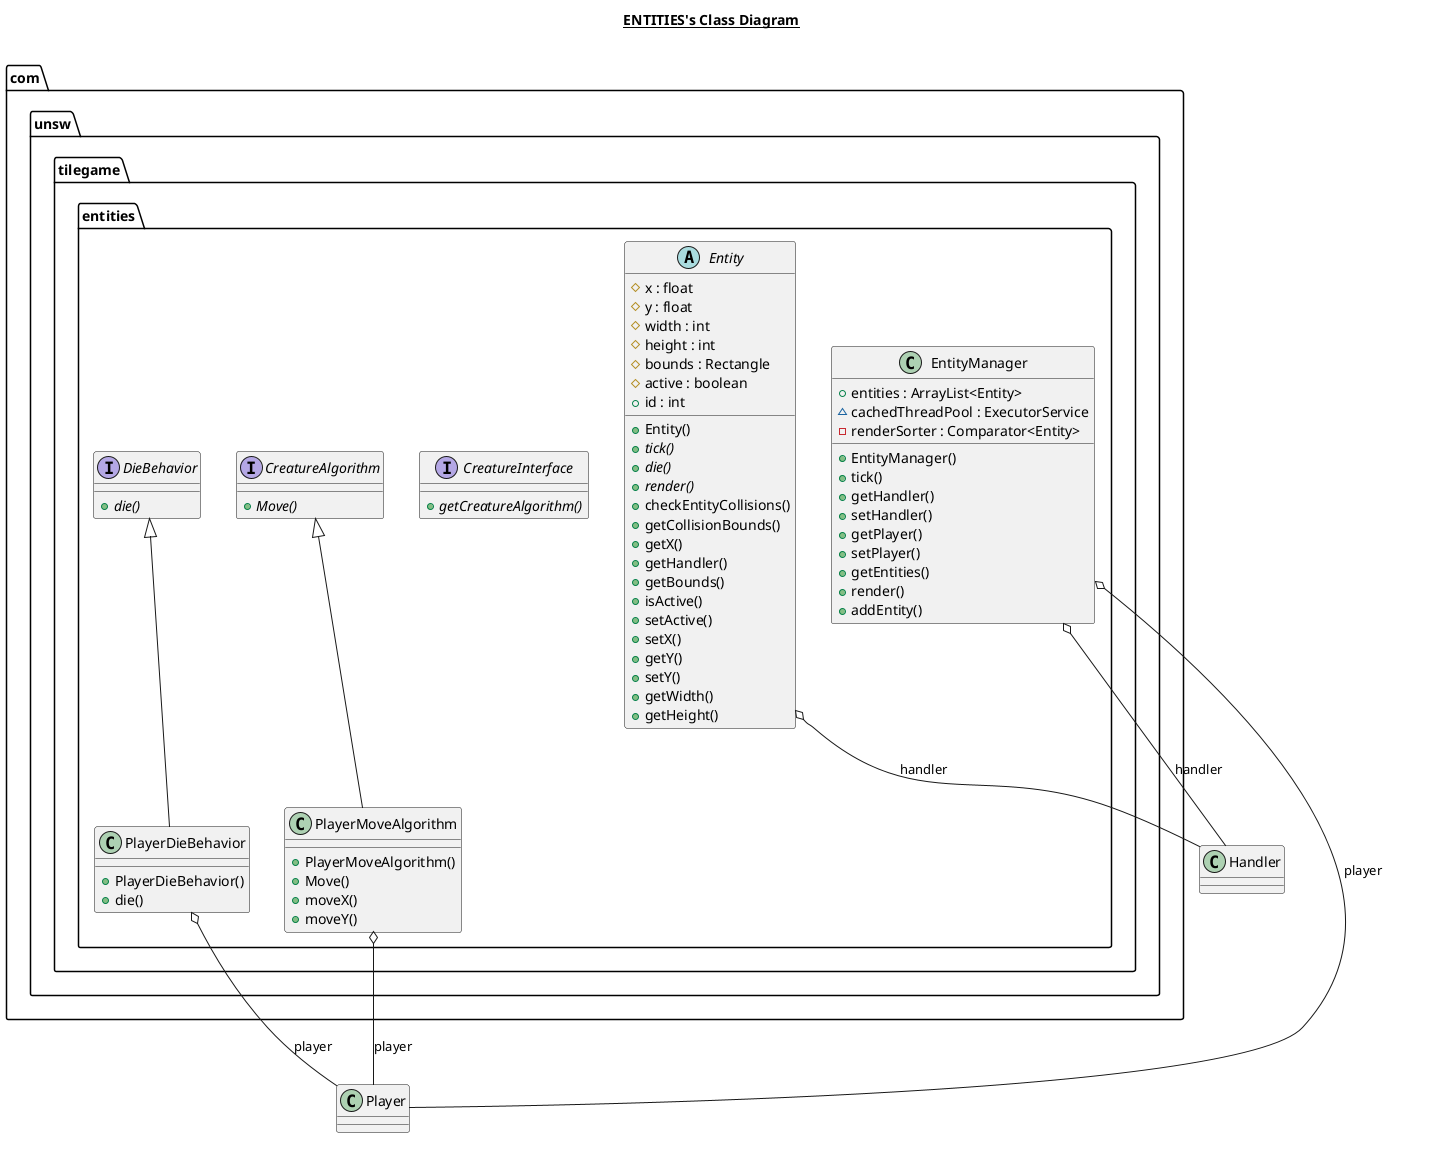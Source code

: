@startuml

title __ENTITIES's Class Diagram__\n

  package com.unsw.tilegame {
    package com.unsw.tilegame.entities {
      interface CreatureAlgorithm {
          {abstract} + Move()
      }
    }
  }
  

  package com.unsw.tilegame {
    package com.unsw.tilegame.entities {
      interface CreatureInterface {
          {abstract} + getCreatureAlgorithm()
      }
    }
  }
  

  package com.unsw.tilegame {
    package com.unsw.tilegame.entities {
      interface DieBehavior {
          {abstract} + die()
      }
    }
  }
  

  package com.unsw.tilegame {
    package com.unsw.tilegame.entities {
      abstract class Entity {
          # x : float
          # y : float
          # width : int
          # height : int
          # bounds : Rectangle
          # active : boolean
          + id : int
          + Entity()
          {abstract} + tick()
          {abstract} + die()
          {abstract} + render()
          + checkEntityCollisions()
          + getCollisionBounds()
          + getX()
          + getHandler()
          + getBounds()
          + isActive()
          + setActive()
          + setX()
          + getY()
          + setY()
          + getWidth()
          + getHeight()
      }
    }
  }
  

  package com.unsw.tilegame {
    package com.unsw.tilegame.entities {
      class EntityManager {
          + entities : ArrayList<Entity>
          ~ cachedThreadPool : ExecutorService
          - renderSorter : Comparator<Entity>
          + EntityManager()
          + tick()
          + getHandler()
          + setHandler()
          + getPlayer()
          + setPlayer()
          + getEntities()
          + render()
          + addEntity()
      }
    }
  }
  

  package com.unsw.tilegame {
    package com.unsw.tilegame.entities {
      class PlayerDieBehavior {
          + PlayerDieBehavior()
          + die()
      }
    }
  }
  

  package com.unsw.tilegame {
    package com.unsw.tilegame.entities {
      class PlayerMoveAlgorithm {
          + PlayerMoveAlgorithm()
          + Move()
          + moveX()
          + moveY()
      }
    }
  }
  

  Entity o-- Handler : handler
  EntityManager o-- Handler : handler
  EntityManager o-- Player : player
  PlayerDieBehavior -up-|> DieBehavior
  PlayerDieBehavior o-- Player : player
  PlayerMoveAlgorithm -up-|> CreatureAlgorithm
  PlayerMoveAlgorithm o-- Player : player


right footer


endfooter

@enduml
